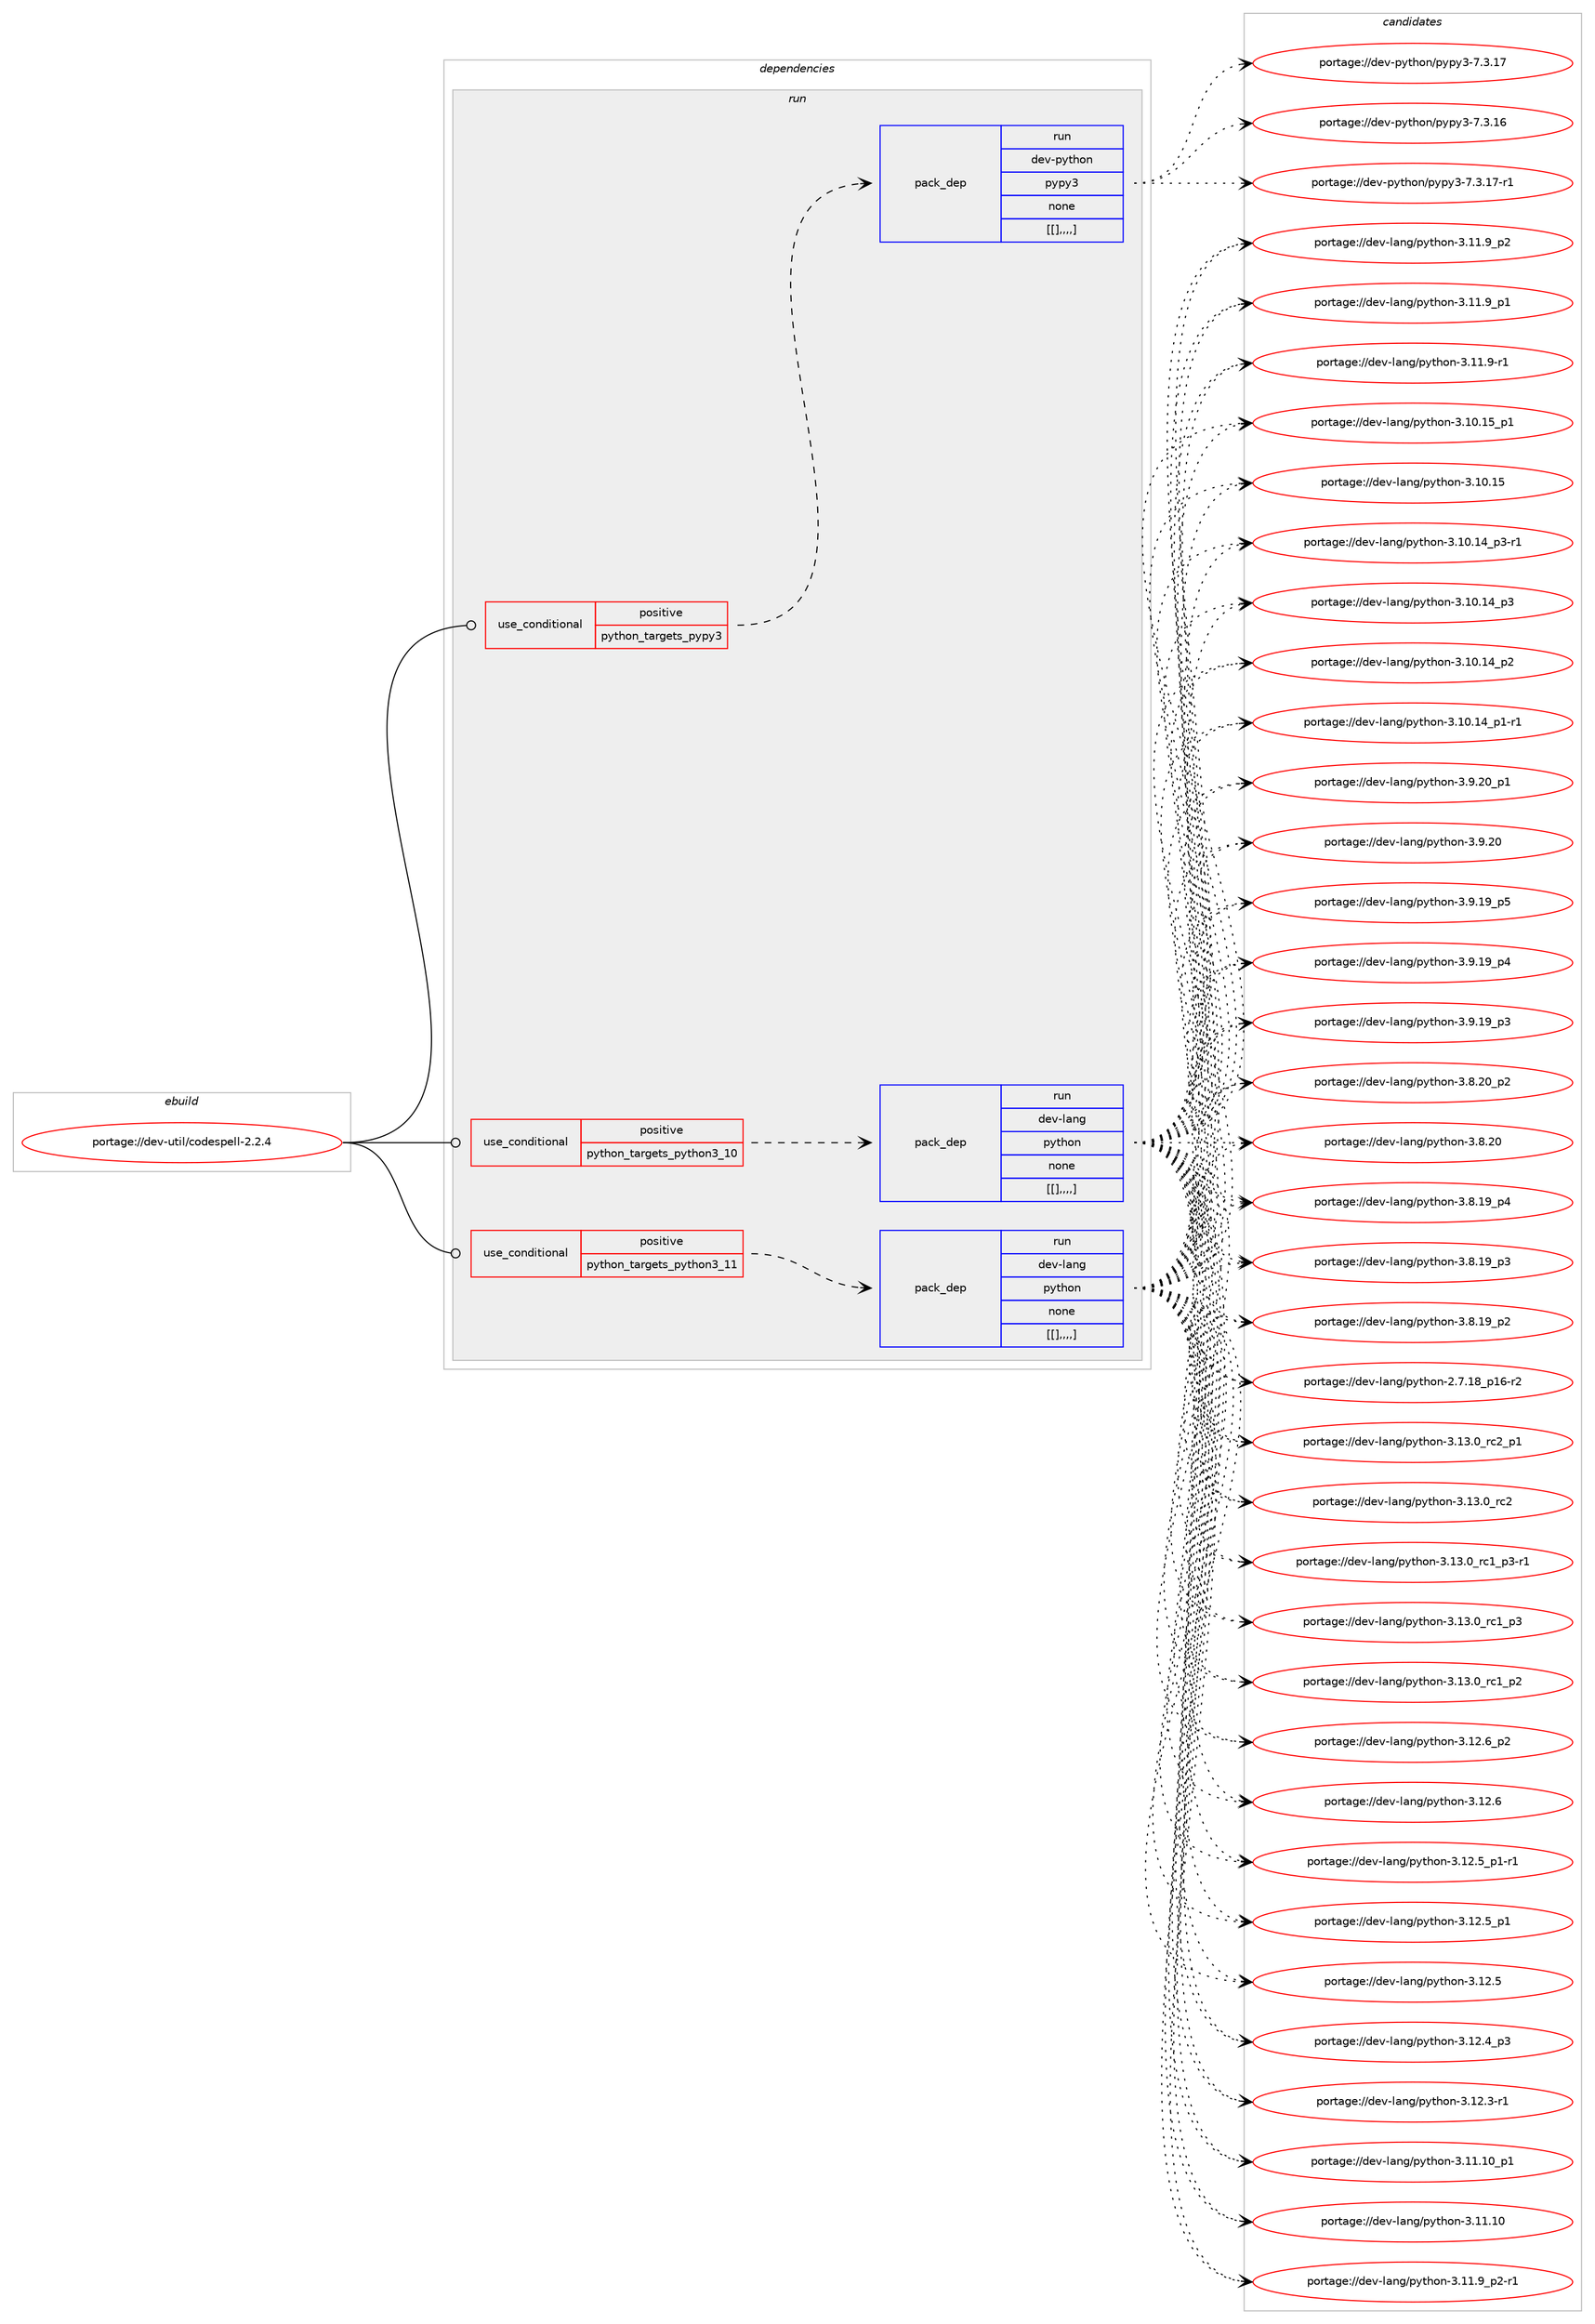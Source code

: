 digraph prolog {

# *************
# Graph options
# *************

newrank=true;
concentrate=true;
compound=true;
graph [rankdir=LR,fontname=Helvetica,fontsize=10,ranksep=1.5];#, ranksep=2.5, nodesep=0.2];
edge  [arrowhead=vee];
node  [fontname=Helvetica,fontsize=10];

# **********
# The ebuild
# **********

subgraph cluster_leftcol {
color=gray;
label=<<i>ebuild</i>>;
id [label="portage://dev-util/codespell-2.2.4", color=red, width=4, href="../dev-util/codespell-2.2.4.svg"];
}

# ****************
# The dependencies
# ****************

subgraph cluster_midcol {
color=gray;
label=<<i>dependencies</i>>;
subgraph cluster_compile {
fillcolor="#eeeeee";
style=filled;
label=<<i>compile</i>>;
}
subgraph cluster_compileandrun {
fillcolor="#eeeeee";
style=filled;
label=<<i>compile and run</i>>;
}
subgraph cluster_run {
fillcolor="#eeeeee";
style=filled;
label=<<i>run</i>>;
subgraph cond62114 {
dependency217238 [label=<<TABLE BORDER="0" CELLBORDER="1" CELLSPACING="0" CELLPADDING="4"><TR><TD ROWSPAN="3" CELLPADDING="10">use_conditional</TD></TR><TR><TD>positive</TD></TR><TR><TD>python_targets_pypy3</TD></TR></TABLE>>, shape=none, color=red];
subgraph pack153725 {
dependency217239 [label=<<TABLE BORDER="0" CELLBORDER="1" CELLSPACING="0" CELLPADDING="4" WIDTH="220"><TR><TD ROWSPAN="6" CELLPADDING="30">pack_dep</TD></TR><TR><TD WIDTH="110">run</TD></TR><TR><TD>dev-python</TD></TR><TR><TD>pypy3</TD></TR><TR><TD>none</TD></TR><TR><TD>[[],,,,]</TD></TR></TABLE>>, shape=none, color=blue];
}
dependency217238:e -> dependency217239:w [weight=20,style="dashed",arrowhead="vee"];
}
id:e -> dependency217238:w [weight=20,style="solid",arrowhead="odot"];
subgraph cond62115 {
dependency217240 [label=<<TABLE BORDER="0" CELLBORDER="1" CELLSPACING="0" CELLPADDING="4"><TR><TD ROWSPAN="3" CELLPADDING="10">use_conditional</TD></TR><TR><TD>positive</TD></TR><TR><TD>python_targets_python3_10</TD></TR></TABLE>>, shape=none, color=red];
subgraph pack153726 {
dependency217241 [label=<<TABLE BORDER="0" CELLBORDER="1" CELLSPACING="0" CELLPADDING="4" WIDTH="220"><TR><TD ROWSPAN="6" CELLPADDING="30">pack_dep</TD></TR><TR><TD WIDTH="110">run</TD></TR><TR><TD>dev-lang</TD></TR><TR><TD>python</TD></TR><TR><TD>none</TD></TR><TR><TD>[[],,,,]</TD></TR></TABLE>>, shape=none, color=blue];
}
dependency217240:e -> dependency217241:w [weight=20,style="dashed",arrowhead="vee"];
}
id:e -> dependency217240:w [weight=20,style="solid",arrowhead="odot"];
subgraph cond62116 {
dependency217242 [label=<<TABLE BORDER="0" CELLBORDER="1" CELLSPACING="0" CELLPADDING="4"><TR><TD ROWSPAN="3" CELLPADDING="10">use_conditional</TD></TR><TR><TD>positive</TD></TR><TR><TD>python_targets_python3_11</TD></TR></TABLE>>, shape=none, color=red];
subgraph pack153727 {
dependency217243 [label=<<TABLE BORDER="0" CELLBORDER="1" CELLSPACING="0" CELLPADDING="4" WIDTH="220"><TR><TD ROWSPAN="6" CELLPADDING="30">pack_dep</TD></TR><TR><TD WIDTH="110">run</TD></TR><TR><TD>dev-lang</TD></TR><TR><TD>python</TD></TR><TR><TD>none</TD></TR><TR><TD>[[],,,,]</TD></TR></TABLE>>, shape=none, color=blue];
}
dependency217242:e -> dependency217243:w [weight=20,style="dashed",arrowhead="vee"];
}
id:e -> dependency217242:w [weight=20,style="solid",arrowhead="odot"];
}
}

# **************
# The candidates
# **************

subgraph cluster_choices {
rank=same;
color=gray;
label=<<i>candidates</i>>;

subgraph choice153725 {
color=black;
nodesep=1;
choice100101118451121211161041111104711212111212151455546514649554511449 [label="portage://dev-python/pypy3-7.3.17-r1", color=red, width=4,href="../dev-python/pypy3-7.3.17-r1.svg"];
choice10010111845112121116104111110471121211121215145554651464955 [label="portage://dev-python/pypy3-7.3.17", color=red, width=4,href="../dev-python/pypy3-7.3.17.svg"];
choice10010111845112121116104111110471121211121215145554651464954 [label="portage://dev-python/pypy3-7.3.16", color=red, width=4,href="../dev-python/pypy3-7.3.16.svg"];
dependency217239:e -> choice100101118451121211161041111104711212111212151455546514649554511449:w [style=dotted,weight="100"];
dependency217239:e -> choice10010111845112121116104111110471121211121215145554651464955:w [style=dotted,weight="100"];
dependency217239:e -> choice10010111845112121116104111110471121211121215145554651464954:w [style=dotted,weight="100"];
}
subgraph choice153726 {
color=black;
nodesep=1;
choice100101118451089711010347112121116104111110455146495146489511499509511249 [label="portage://dev-lang/python-3.13.0_rc2_p1", color=red, width=4,href="../dev-lang/python-3.13.0_rc2_p1.svg"];
choice10010111845108971101034711212111610411111045514649514648951149950 [label="portage://dev-lang/python-3.13.0_rc2", color=red, width=4,href="../dev-lang/python-3.13.0_rc2.svg"];
choice1001011184510897110103471121211161041111104551464951464895114994995112514511449 [label="portage://dev-lang/python-3.13.0_rc1_p3-r1", color=red, width=4,href="../dev-lang/python-3.13.0_rc1_p3-r1.svg"];
choice100101118451089711010347112121116104111110455146495146489511499499511251 [label="portage://dev-lang/python-3.13.0_rc1_p3", color=red, width=4,href="../dev-lang/python-3.13.0_rc1_p3.svg"];
choice100101118451089711010347112121116104111110455146495146489511499499511250 [label="portage://dev-lang/python-3.13.0_rc1_p2", color=red, width=4,href="../dev-lang/python-3.13.0_rc1_p2.svg"];
choice100101118451089711010347112121116104111110455146495046549511250 [label="portage://dev-lang/python-3.12.6_p2", color=red, width=4,href="../dev-lang/python-3.12.6_p2.svg"];
choice10010111845108971101034711212111610411111045514649504654 [label="portage://dev-lang/python-3.12.6", color=red, width=4,href="../dev-lang/python-3.12.6.svg"];
choice1001011184510897110103471121211161041111104551464950465395112494511449 [label="portage://dev-lang/python-3.12.5_p1-r1", color=red, width=4,href="../dev-lang/python-3.12.5_p1-r1.svg"];
choice100101118451089711010347112121116104111110455146495046539511249 [label="portage://dev-lang/python-3.12.5_p1", color=red, width=4,href="../dev-lang/python-3.12.5_p1.svg"];
choice10010111845108971101034711212111610411111045514649504653 [label="portage://dev-lang/python-3.12.5", color=red, width=4,href="../dev-lang/python-3.12.5.svg"];
choice100101118451089711010347112121116104111110455146495046529511251 [label="portage://dev-lang/python-3.12.4_p3", color=red, width=4,href="../dev-lang/python-3.12.4_p3.svg"];
choice100101118451089711010347112121116104111110455146495046514511449 [label="portage://dev-lang/python-3.12.3-r1", color=red, width=4,href="../dev-lang/python-3.12.3-r1.svg"];
choice10010111845108971101034711212111610411111045514649494649489511249 [label="portage://dev-lang/python-3.11.10_p1", color=red, width=4,href="../dev-lang/python-3.11.10_p1.svg"];
choice1001011184510897110103471121211161041111104551464949464948 [label="portage://dev-lang/python-3.11.10", color=red, width=4,href="../dev-lang/python-3.11.10.svg"];
choice1001011184510897110103471121211161041111104551464949465795112504511449 [label="portage://dev-lang/python-3.11.9_p2-r1", color=red, width=4,href="../dev-lang/python-3.11.9_p2-r1.svg"];
choice100101118451089711010347112121116104111110455146494946579511250 [label="portage://dev-lang/python-3.11.9_p2", color=red, width=4,href="../dev-lang/python-3.11.9_p2.svg"];
choice100101118451089711010347112121116104111110455146494946579511249 [label="portage://dev-lang/python-3.11.9_p1", color=red, width=4,href="../dev-lang/python-3.11.9_p1.svg"];
choice100101118451089711010347112121116104111110455146494946574511449 [label="portage://dev-lang/python-3.11.9-r1", color=red, width=4,href="../dev-lang/python-3.11.9-r1.svg"];
choice10010111845108971101034711212111610411111045514649484649539511249 [label="portage://dev-lang/python-3.10.15_p1", color=red, width=4,href="../dev-lang/python-3.10.15_p1.svg"];
choice1001011184510897110103471121211161041111104551464948464953 [label="portage://dev-lang/python-3.10.15", color=red, width=4,href="../dev-lang/python-3.10.15.svg"];
choice100101118451089711010347112121116104111110455146494846495295112514511449 [label="portage://dev-lang/python-3.10.14_p3-r1", color=red, width=4,href="../dev-lang/python-3.10.14_p3-r1.svg"];
choice10010111845108971101034711212111610411111045514649484649529511251 [label="portage://dev-lang/python-3.10.14_p3", color=red, width=4,href="../dev-lang/python-3.10.14_p3.svg"];
choice10010111845108971101034711212111610411111045514649484649529511250 [label="portage://dev-lang/python-3.10.14_p2", color=red, width=4,href="../dev-lang/python-3.10.14_p2.svg"];
choice100101118451089711010347112121116104111110455146494846495295112494511449 [label="portage://dev-lang/python-3.10.14_p1-r1", color=red, width=4,href="../dev-lang/python-3.10.14_p1-r1.svg"];
choice100101118451089711010347112121116104111110455146574650489511249 [label="portage://dev-lang/python-3.9.20_p1", color=red, width=4,href="../dev-lang/python-3.9.20_p1.svg"];
choice10010111845108971101034711212111610411111045514657465048 [label="portage://dev-lang/python-3.9.20", color=red, width=4,href="../dev-lang/python-3.9.20.svg"];
choice100101118451089711010347112121116104111110455146574649579511253 [label="portage://dev-lang/python-3.9.19_p5", color=red, width=4,href="../dev-lang/python-3.9.19_p5.svg"];
choice100101118451089711010347112121116104111110455146574649579511252 [label="portage://dev-lang/python-3.9.19_p4", color=red, width=4,href="../dev-lang/python-3.9.19_p4.svg"];
choice100101118451089711010347112121116104111110455146574649579511251 [label="portage://dev-lang/python-3.9.19_p3", color=red, width=4,href="../dev-lang/python-3.9.19_p3.svg"];
choice100101118451089711010347112121116104111110455146564650489511250 [label="portage://dev-lang/python-3.8.20_p2", color=red, width=4,href="../dev-lang/python-3.8.20_p2.svg"];
choice10010111845108971101034711212111610411111045514656465048 [label="portage://dev-lang/python-3.8.20", color=red, width=4,href="../dev-lang/python-3.8.20.svg"];
choice100101118451089711010347112121116104111110455146564649579511252 [label="portage://dev-lang/python-3.8.19_p4", color=red, width=4,href="../dev-lang/python-3.8.19_p4.svg"];
choice100101118451089711010347112121116104111110455146564649579511251 [label="portage://dev-lang/python-3.8.19_p3", color=red, width=4,href="../dev-lang/python-3.8.19_p3.svg"];
choice100101118451089711010347112121116104111110455146564649579511250 [label="portage://dev-lang/python-3.8.19_p2", color=red, width=4,href="../dev-lang/python-3.8.19_p2.svg"];
choice100101118451089711010347112121116104111110455046554649569511249544511450 [label="portage://dev-lang/python-2.7.18_p16-r2", color=red, width=4,href="../dev-lang/python-2.7.18_p16-r2.svg"];
dependency217241:e -> choice100101118451089711010347112121116104111110455146495146489511499509511249:w [style=dotted,weight="100"];
dependency217241:e -> choice10010111845108971101034711212111610411111045514649514648951149950:w [style=dotted,weight="100"];
dependency217241:e -> choice1001011184510897110103471121211161041111104551464951464895114994995112514511449:w [style=dotted,weight="100"];
dependency217241:e -> choice100101118451089711010347112121116104111110455146495146489511499499511251:w [style=dotted,weight="100"];
dependency217241:e -> choice100101118451089711010347112121116104111110455146495146489511499499511250:w [style=dotted,weight="100"];
dependency217241:e -> choice100101118451089711010347112121116104111110455146495046549511250:w [style=dotted,weight="100"];
dependency217241:e -> choice10010111845108971101034711212111610411111045514649504654:w [style=dotted,weight="100"];
dependency217241:e -> choice1001011184510897110103471121211161041111104551464950465395112494511449:w [style=dotted,weight="100"];
dependency217241:e -> choice100101118451089711010347112121116104111110455146495046539511249:w [style=dotted,weight="100"];
dependency217241:e -> choice10010111845108971101034711212111610411111045514649504653:w [style=dotted,weight="100"];
dependency217241:e -> choice100101118451089711010347112121116104111110455146495046529511251:w [style=dotted,weight="100"];
dependency217241:e -> choice100101118451089711010347112121116104111110455146495046514511449:w [style=dotted,weight="100"];
dependency217241:e -> choice10010111845108971101034711212111610411111045514649494649489511249:w [style=dotted,weight="100"];
dependency217241:e -> choice1001011184510897110103471121211161041111104551464949464948:w [style=dotted,weight="100"];
dependency217241:e -> choice1001011184510897110103471121211161041111104551464949465795112504511449:w [style=dotted,weight="100"];
dependency217241:e -> choice100101118451089711010347112121116104111110455146494946579511250:w [style=dotted,weight="100"];
dependency217241:e -> choice100101118451089711010347112121116104111110455146494946579511249:w [style=dotted,weight="100"];
dependency217241:e -> choice100101118451089711010347112121116104111110455146494946574511449:w [style=dotted,weight="100"];
dependency217241:e -> choice10010111845108971101034711212111610411111045514649484649539511249:w [style=dotted,weight="100"];
dependency217241:e -> choice1001011184510897110103471121211161041111104551464948464953:w [style=dotted,weight="100"];
dependency217241:e -> choice100101118451089711010347112121116104111110455146494846495295112514511449:w [style=dotted,weight="100"];
dependency217241:e -> choice10010111845108971101034711212111610411111045514649484649529511251:w [style=dotted,weight="100"];
dependency217241:e -> choice10010111845108971101034711212111610411111045514649484649529511250:w [style=dotted,weight="100"];
dependency217241:e -> choice100101118451089711010347112121116104111110455146494846495295112494511449:w [style=dotted,weight="100"];
dependency217241:e -> choice100101118451089711010347112121116104111110455146574650489511249:w [style=dotted,weight="100"];
dependency217241:e -> choice10010111845108971101034711212111610411111045514657465048:w [style=dotted,weight="100"];
dependency217241:e -> choice100101118451089711010347112121116104111110455146574649579511253:w [style=dotted,weight="100"];
dependency217241:e -> choice100101118451089711010347112121116104111110455146574649579511252:w [style=dotted,weight="100"];
dependency217241:e -> choice100101118451089711010347112121116104111110455146574649579511251:w [style=dotted,weight="100"];
dependency217241:e -> choice100101118451089711010347112121116104111110455146564650489511250:w [style=dotted,weight="100"];
dependency217241:e -> choice10010111845108971101034711212111610411111045514656465048:w [style=dotted,weight="100"];
dependency217241:e -> choice100101118451089711010347112121116104111110455146564649579511252:w [style=dotted,weight="100"];
dependency217241:e -> choice100101118451089711010347112121116104111110455146564649579511251:w [style=dotted,weight="100"];
dependency217241:e -> choice100101118451089711010347112121116104111110455146564649579511250:w [style=dotted,weight="100"];
dependency217241:e -> choice100101118451089711010347112121116104111110455046554649569511249544511450:w [style=dotted,weight="100"];
}
subgraph choice153727 {
color=black;
nodesep=1;
choice100101118451089711010347112121116104111110455146495146489511499509511249 [label="portage://dev-lang/python-3.13.0_rc2_p1", color=red, width=4,href="../dev-lang/python-3.13.0_rc2_p1.svg"];
choice10010111845108971101034711212111610411111045514649514648951149950 [label="portage://dev-lang/python-3.13.0_rc2", color=red, width=4,href="../dev-lang/python-3.13.0_rc2.svg"];
choice1001011184510897110103471121211161041111104551464951464895114994995112514511449 [label="portage://dev-lang/python-3.13.0_rc1_p3-r1", color=red, width=4,href="../dev-lang/python-3.13.0_rc1_p3-r1.svg"];
choice100101118451089711010347112121116104111110455146495146489511499499511251 [label="portage://dev-lang/python-3.13.0_rc1_p3", color=red, width=4,href="../dev-lang/python-3.13.0_rc1_p3.svg"];
choice100101118451089711010347112121116104111110455146495146489511499499511250 [label="portage://dev-lang/python-3.13.0_rc1_p2", color=red, width=4,href="../dev-lang/python-3.13.0_rc1_p2.svg"];
choice100101118451089711010347112121116104111110455146495046549511250 [label="portage://dev-lang/python-3.12.6_p2", color=red, width=4,href="../dev-lang/python-3.12.6_p2.svg"];
choice10010111845108971101034711212111610411111045514649504654 [label="portage://dev-lang/python-3.12.6", color=red, width=4,href="../dev-lang/python-3.12.6.svg"];
choice1001011184510897110103471121211161041111104551464950465395112494511449 [label="portage://dev-lang/python-3.12.5_p1-r1", color=red, width=4,href="../dev-lang/python-3.12.5_p1-r1.svg"];
choice100101118451089711010347112121116104111110455146495046539511249 [label="portage://dev-lang/python-3.12.5_p1", color=red, width=4,href="../dev-lang/python-3.12.5_p1.svg"];
choice10010111845108971101034711212111610411111045514649504653 [label="portage://dev-lang/python-3.12.5", color=red, width=4,href="../dev-lang/python-3.12.5.svg"];
choice100101118451089711010347112121116104111110455146495046529511251 [label="portage://dev-lang/python-3.12.4_p3", color=red, width=4,href="../dev-lang/python-3.12.4_p3.svg"];
choice100101118451089711010347112121116104111110455146495046514511449 [label="portage://dev-lang/python-3.12.3-r1", color=red, width=4,href="../dev-lang/python-3.12.3-r1.svg"];
choice10010111845108971101034711212111610411111045514649494649489511249 [label="portage://dev-lang/python-3.11.10_p1", color=red, width=4,href="../dev-lang/python-3.11.10_p1.svg"];
choice1001011184510897110103471121211161041111104551464949464948 [label="portage://dev-lang/python-3.11.10", color=red, width=4,href="../dev-lang/python-3.11.10.svg"];
choice1001011184510897110103471121211161041111104551464949465795112504511449 [label="portage://dev-lang/python-3.11.9_p2-r1", color=red, width=4,href="../dev-lang/python-3.11.9_p2-r1.svg"];
choice100101118451089711010347112121116104111110455146494946579511250 [label="portage://dev-lang/python-3.11.9_p2", color=red, width=4,href="../dev-lang/python-3.11.9_p2.svg"];
choice100101118451089711010347112121116104111110455146494946579511249 [label="portage://dev-lang/python-3.11.9_p1", color=red, width=4,href="../dev-lang/python-3.11.9_p1.svg"];
choice100101118451089711010347112121116104111110455146494946574511449 [label="portage://dev-lang/python-3.11.9-r1", color=red, width=4,href="../dev-lang/python-3.11.9-r1.svg"];
choice10010111845108971101034711212111610411111045514649484649539511249 [label="portage://dev-lang/python-3.10.15_p1", color=red, width=4,href="../dev-lang/python-3.10.15_p1.svg"];
choice1001011184510897110103471121211161041111104551464948464953 [label="portage://dev-lang/python-3.10.15", color=red, width=4,href="../dev-lang/python-3.10.15.svg"];
choice100101118451089711010347112121116104111110455146494846495295112514511449 [label="portage://dev-lang/python-3.10.14_p3-r1", color=red, width=4,href="../dev-lang/python-3.10.14_p3-r1.svg"];
choice10010111845108971101034711212111610411111045514649484649529511251 [label="portage://dev-lang/python-3.10.14_p3", color=red, width=4,href="../dev-lang/python-3.10.14_p3.svg"];
choice10010111845108971101034711212111610411111045514649484649529511250 [label="portage://dev-lang/python-3.10.14_p2", color=red, width=4,href="../dev-lang/python-3.10.14_p2.svg"];
choice100101118451089711010347112121116104111110455146494846495295112494511449 [label="portage://dev-lang/python-3.10.14_p1-r1", color=red, width=4,href="../dev-lang/python-3.10.14_p1-r1.svg"];
choice100101118451089711010347112121116104111110455146574650489511249 [label="portage://dev-lang/python-3.9.20_p1", color=red, width=4,href="../dev-lang/python-3.9.20_p1.svg"];
choice10010111845108971101034711212111610411111045514657465048 [label="portage://dev-lang/python-3.9.20", color=red, width=4,href="../dev-lang/python-3.9.20.svg"];
choice100101118451089711010347112121116104111110455146574649579511253 [label="portage://dev-lang/python-3.9.19_p5", color=red, width=4,href="../dev-lang/python-3.9.19_p5.svg"];
choice100101118451089711010347112121116104111110455146574649579511252 [label="portage://dev-lang/python-3.9.19_p4", color=red, width=4,href="../dev-lang/python-3.9.19_p4.svg"];
choice100101118451089711010347112121116104111110455146574649579511251 [label="portage://dev-lang/python-3.9.19_p3", color=red, width=4,href="../dev-lang/python-3.9.19_p3.svg"];
choice100101118451089711010347112121116104111110455146564650489511250 [label="portage://dev-lang/python-3.8.20_p2", color=red, width=4,href="../dev-lang/python-3.8.20_p2.svg"];
choice10010111845108971101034711212111610411111045514656465048 [label="portage://dev-lang/python-3.8.20", color=red, width=4,href="../dev-lang/python-3.8.20.svg"];
choice100101118451089711010347112121116104111110455146564649579511252 [label="portage://dev-lang/python-3.8.19_p4", color=red, width=4,href="../dev-lang/python-3.8.19_p4.svg"];
choice100101118451089711010347112121116104111110455146564649579511251 [label="portage://dev-lang/python-3.8.19_p3", color=red, width=4,href="../dev-lang/python-3.8.19_p3.svg"];
choice100101118451089711010347112121116104111110455146564649579511250 [label="portage://dev-lang/python-3.8.19_p2", color=red, width=4,href="../dev-lang/python-3.8.19_p2.svg"];
choice100101118451089711010347112121116104111110455046554649569511249544511450 [label="portage://dev-lang/python-2.7.18_p16-r2", color=red, width=4,href="../dev-lang/python-2.7.18_p16-r2.svg"];
dependency217243:e -> choice100101118451089711010347112121116104111110455146495146489511499509511249:w [style=dotted,weight="100"];
dependency217243:e -> choice10010111845108971101034711212111610411111045514649514648951149950:w [style=dotted,weight="100"];
dependency217243:e -> choice1001011184510897110103471121211161041111104551464951464895114994995112514511449:w [style=dotted,weight="100"];
dependency217243:e -> choice100101118451089711010347112121116104111110455146495146489511499499511251:w [style=dotted,weight="100"];
dependency217243:e -> choice100101118451089711010347112121116104111110455146495146489511499499511250:w [style=dotted,weight="100"];
dependency217243:e -> choice100101118451089711010347112121116104111110455146495046549511250:w [style=dotted,weight="100"];
dependency217243:e -> choice10010111845108971101034711212111610411111045514649504654:w [style=dotted,weight="100"];
dependency217243:e -> choice1001011184510897110103471121211161041111104551464950465395112494511449:w [style=dotted,weight="100"];
dependency217243:e -> choice100101118451089711010347112121116104111110455146495046539511249:w [style=dotted,weight="100"];
dependency217243:e -> choice10010111845108971101034711212111610411111045514649504653:w [style=dotted,weight="100"];
dependency217243:e -> choice100101118451089711010347112121116104111110455146495046529511251:w [style=dotted,weight="100"];
dependency217243:e -> choice100101118451089711010347112121116104111110455146495046514511449:w [style=dotted,weight="100"];
dependency217243:e -> choice10010111845108971101034711212111610411111045514649494649489511249:w [style=dotted,weight="100"];
dependency217243:e -> choice1001011184510897110103471121211161041111104551464949464948:w [style=dotted,weight="100"];
dependency217243:e -> choice1001011184510897110103471121211161041111104551464949465795112504511449:w [style=dotted,weight="100"];
dependency217243:e -> choice100101118451089711010347112121116104111110455146494946579511250:w [style=dotted,weight="100"];
dependency217243:e -> choice100101118451089711010347112121116104111110455146494946579511249:w [style=dotted,weight="100"];
dependency217243:e -> choice100101118451089711010347112121116104111110455146494946574511449:w [style=dotted,weight="100"];
dependency217243:e -> choice10010111845108971101034711212111610411111045514649484649539511249:w [style=dotted,weight="100"];
dependency217243:e -> choice1001011184510897110103471121211161041111104551464948464953:w [style=dotted,weight="100"];
dependency217243:e -> choice100101118451089711010347112121116104111110455146494846495295112514511449:w [style=dotted,weight="100"];
dependency217243:e -> choice10010111845108971101034711212111610411111045514649484649529511251:w [style=dotted,weight="100"];
dependency217243:e -> choice10010111845108971101034711212111610411111045514649484649529511250:w [style=dotted,weight="100"];
dependency217243:e -> choice100101118451089711010347112121116104111110455146494846495295112494511449:w [style=dotted,weight="100"];
dependency217243:e -> choice100101118451089711010347112121116104111110455146574650489511249:w [style=dotted,weight="100"];
dependency217243:e -> choice10010111845108971101034711212111610411111045514657465048:w [style=dotted,weight="100"];
dependency217243:e -> choice100101118451089711010347112121116104111110455146574649579511253:w [style=dotted,weight="100"];
dependency217243:e -> choice100101118451089711010347112121116104111110455146574649579511252:w [style=dotted,weight="100"];
dependency217243:e -> choice100101118451089711010347112121116104111110455146574649579511251:w [style=dotted,weight="100"];
dependency217243:e -> choice100101118451089711010347112121116104111110455146564650489511250:w [style=dotted,weight="100"];
dependency217243:e -> choice10010111845108971101034711212111610411111045514656465048:w [style=dotted,weight="100"];
dependency217243:e -> choice100101118451089711010347112121116104111110455146564649579511252:w [style=dotted,weight="100"];
dependency217243:e -> choice100101118451089711010347112121116104111110455146564649579511251:w [style=dotted,weight="100"];
dependency217243:e -> choice100101118451089711010347112121116104111110455146564649579511250:w [style=dotted,weight="100"];
dependency217243:e -> choice100101118451089711010347112121116104111110455046554649569511249544511450:w [style=dotted,weight="100"];
}
}

}
